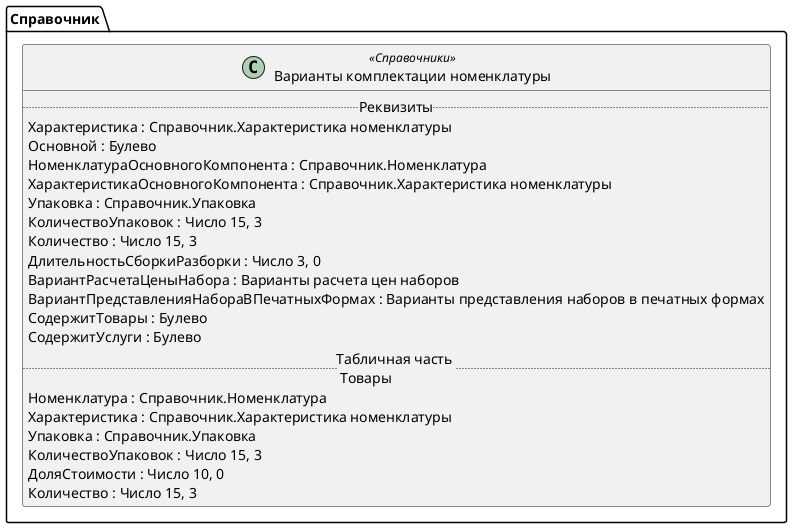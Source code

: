 ﻿@startuml ВариантыКомплектацииНоменклатуры
'!include templates.wsd
'..\include templates.wsd
class Справочник.ВариантыКомплектацииНоменклатуры as "Варианты комплектации номенклатуры" <<Справочники>>
{
..Реквизиты..
Характеристика : Справочник.Характеристика номенклатуры
Основной : Булево
НоменклатураОсновногоКомпонента : Справочник.Номенклатура
ХарактеристикаОсновногоКомпонента : Справочник.Характеристика номенклатуры
Упаковка : Справочник.Упаковка
КоличествоУпаковок : Число 15, 3
Количество : Число 15, 3
ДлительностьСборкиРазборки : Число 3, 0
ВариантРасчетаЦеныНабора : Варианты расчета цен наборов
ВариантПредставленияНабораВПечатныхФормах : Варианты представления наборов в печатных формах
СодержитТовары : Булево
СодержитУслуги : Булево
..Табличная часть \n Товары..
Номенклатура : Справочник.Номенклатура
Характеристика : Справочник.Характеристика номенклатуры
Упаковка : Справочник.Упаковка
КоличествоУпаковок : Число 15, 3
ДоляСтоимости : Число 10, 0
Количество : Число 15, 3
}
@enduml
